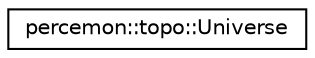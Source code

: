digraph "Graphical Class Hierarchy"
{
 // LATEX_PDF_SIZE
  edge [fontname="Helvetica",fontsize="10",labelfontname="Helvetica",labelfontsize="10"];
  node [fontname="Helvetica",fontsize="10",shape=record];
  rankdir="LR";
  Node0 [label="percemon::topo::Universe",height=0.2,width=0.4,color="black", fillcolor="white", style="filled",URL="$structpercemon_1_1topo_1_1Universe.html",tooltip=" "];
}
